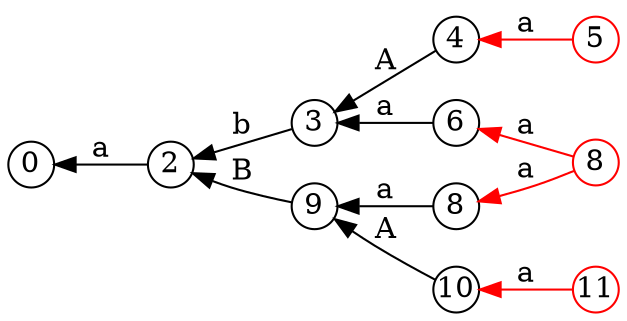 digraph GSS {
    rankdir=RL
    node [shape=circle fixedsize=true width=0.3]
    0
    2 
    2 -> 0 [label="a"]
    3
    3 -> 2 [label="b"]
    9
    9 -> 2 [label="B"]
    4
    6
    8
    10
    4 -> 3 [label="A"]
    6 -> 3 [label="a"]
    8 -> 9 [label="a"]
    10 -> 9 [label="A"]
    5 [color="red"]
    12 [label="8" color="red"]
    11 [color="red"]
    5 -> 4 [label="a" color="red"]
    12 -> 6 [label="a" color="red"]
    12 -> 8 [label="a" color="red"]
    11 -> 10 [label="a" color="red"]
    {rank=same; 0}
    {rank=same; 2}
    {rank=same; 3 9}
    {rank=same; 4 6 8 10}
    {rank=same; 5 12 11}
}
